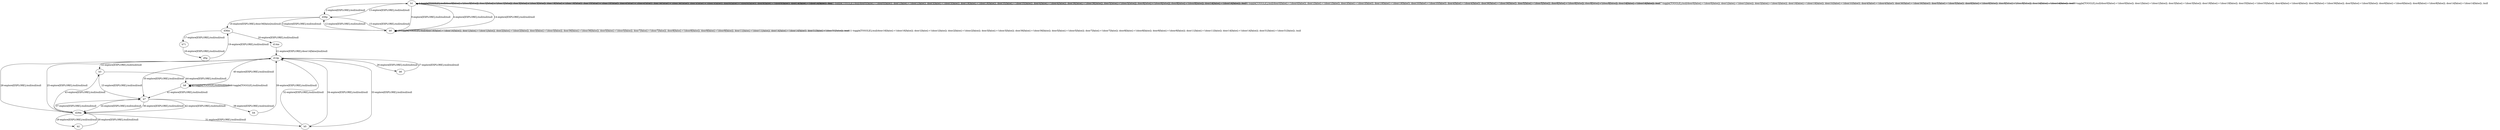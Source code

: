 # Total number of goals covered by this test: 1
# b8 --> b8

digraph g {
"b1" -> "b1" [label = "1-toggle[TOGGLE];/null/door0[false]:=!(door0[false]); door1[false]:=!(door1[false]); door3[false]:=!(door3[false]); door19[false]:=!(door19[false]); door35[false]:=!(door35[false]); door4[false]:=!(door4[false]); door36[false]:=!(door36[false]); door5[false]:=!(door5[false]); door6[false]:=!(door6[false]); door8[false]:=!(door8[false]); door14[false]:=!(door14[false]); /null"];
"b1" -> "d36p" [label = "2-explore[EXPLORE];/null/null/null"];
"d36p" -> "b0" [label = "3-explore[EXPLORE];/null/null/null"];
"b0" -> "b1" [label = "4-explore[EXPLORE];/null/null/null"];
"b1" -> "b1" [label = "5-toggle[TOGGLE];/null/door0[false]:=!(door0[false]); door1[false]:=!(door1[false]); door3[false]:=!(door3[false]); door19[false]:=!(door19[false]); door35[false]:=!(door35[false]); door4[false]:=!(door4[false]); door36[false]:=!(door36[false]); door5[false]:=!(door5[false]); door6[false]:=!(door6[false]); door8[false]:=!(door8[false]); door14[false]:=!(door14[false]); /null"];
"b1" -> "b1" [label = "6-toggle[TOGGLE];/null/door0[false]:=!(door0[false]); door1[false]:=!(door1[false]); door3[false]:=!(door3[false]); door19[false]:=!(door19[false]); door35[false]:=!(door35[false]); door4[false]:=!(door4[false]); door36[false]:=!(door36[false]); door5[false]:=!(door5[false]); door6[false]:=!(door6[false]); door8[false]:=!(door8[false]); door14[false]:=!(door14[false]); /null"];
"b1" -> "b1" [label = "7-toggle[TOGGLE];/null/door0[false]:=!(door0[false]); door1[false]:=!(door1[false]); door3[false]:=!(door3[false]); door19[false]:=!(door19[false]); door35[false]:=!(door35[false]); door4[false]:=!(door4[false]); door36[false]:=!(door36[false]); door5[false]:=!(door5[false]); door6[false]:=!(door6[false]); door8[false]:=!(door8[false]); door14[false]:=!(door14[false]); /null"];
"b1" -> "b1" [label = "8-toggle[TOGGLE];/null/door0[false]:=!(door0[false]); door1[false]:=!(door1[false]); door3[false]:=!(door3[false]); door19[false]:=!(door19[false]); door35[false]:=!(door35[false]); door4[false]:=!(door4[false]); door36[false]:=!(door36[false]); door5[false]:=!(door5[false]); door6[false]:=!(door6[false]); door8[false]:=!(door8[false]); door14[false]:=!(door14[false]); /null"];
"b1" -> "b0" [label = "9-explore[EXPLORE];/null/null/null"];
"b0" -> "b0" [label = "10-toggle[TOGGLE];/null/door16[false]:=!(door16[false]); door1[false]:=!(door1[false]); door2[false]:=!(door2[false]); door3[false]:=!(door3[false]); door36[false]:=!(door36[false]); door5[false]:=!(door5[false]); door7[false]:=!(door7[false]); door8[false]:=!(door8[false]); door9[false]:=!(door9[false]); door11[false]:=!(door11[false]); door14[false]:=!(door14[false]); door31[false]:=!(door31[false]); /null"];
"b0" -> "b0" [label = "11-toggle[TOGGLE];/null/door16[false]:=!(door16[false]); door1[false]:=!(door1[false]); door2[false]:=!(door2[false]); door3[false]:=!(door3[false]); door36[false]:=!(door36[false]); door5[false]:=!(door5[false]); door7[false]:=!(door7[false]); door8[false]:=!(door8[false]); door9[false]:=!(door9[false]); door11[false]:=!(door11[false]); door14[false]:=!(door14[false]); door31[false]:=!(door31[false]); /null"];
"b0" -> "d36p" [label = "12-explore[EXPLORE];/null/null/null"];
"d36p" -> "b1" [label = "13-explore[EXPLORE];/null/null/null"];
"b1" -> "b0" [label = "14-explore[EXPLORE];/null/null/null"];
"b0" -> "d36p" [label = "15-explore[EXPLORE];/null/null/null"];
"d36p" -> "d36m" [label = "16-explore[EXPLORE];/door36[false]/null/null"];
"d36m" -> "b71" [label = "17-explore[EXPLORE];/null/null/null"];
"b71" -> "d5p" [label = "18-explore[EXPLORE];/null/null/null"];
"d5p" -> "d36m" [label = "19-explore[EXPLORE];/null/null/null"];
"d36m" -> "d14m" [label = "20-explore[EXPLORE];/null/null/null"];
"d14m" -> "d14p" [label = "21-explore[EXPLORE];/door14[false]/null/null"];
"d14p" -> "b3" [label = "22-explore[EXPLORE];/null/null/null"];
"b3" -> "b7" [label = "23-explore[EXPLORE];/null/null/null"];
"b7" -> "d29m" [label = "24-explore[EXPLORE];/null/null/null"];
"d29m" -> "d14p" [label = "25-explore[EXPLORE];/null/null/null"];
"d14p" -> "b6" [label = "26-explore[EXPLORE];/null/null/null"];
"b6" -> "d14p" [label = "27-explore[EXPLORE];/null/null/null"];
"d14p" -> "d29m" [label = "28-explore[EXPLORE];/null/null/null"];
"d29m" -> "b2" [label = "29-explore[EXPLORE];/null/null/null"];
"b2" -> "d29m" [label = "30-explore[EXPLORE];/null/null/null"];
"d29m" -> "b5" [label = "31-explore[EXPLORE];/null/null/null"];
"b5" -> "d14p" [label = "32-explore[EXPLORE];/null/null/null"];
"d14p" -> "b5" [label = "33-explore[EXPLORE];/null/null/null"];
"b5" -> "d14p" [label = "34-explore[EXPLORE];/null/null/null"];
"d14p" -> "b7" [label = "35-explore[EXPLORE];/null/null/null"];
"b7" -> "d29m" [label = "36-explore[EXPLORE];/null/null/null"];
"d29m" -> "b7" [label = "37-explore[EXPLORE];/null/null/null"];
"b7" -> "b4" [label = "38-explore[EXPLORE];/null/null/null"];
"b4" -> "d14p" [label = "39-explore[EXPLORE];/null/null/null"];
"d14p" -> "b8" [label = "40-explore[EXPLORE];/null/null/null"];
"b8" -> "b7" [label = "41-explore[EXPLORE];/null/null/null"];
"b7" -> "d29m" [label = "42-explore[EXPLORE];/null/null/null"];
"d29m" -> "b3" [label = "43-explore[EXPLORE];/null/null/null"];
"b3" -> "b8" [label = "44-explore[EXPLORE];/null/null/null"];
"b8" -> "b8" [label = "45-toggle[TOGGLE];/null/null/null"];
"b8" -> "b8" [label = "46-toggle[TOGGLE];/null/null/null"];
}